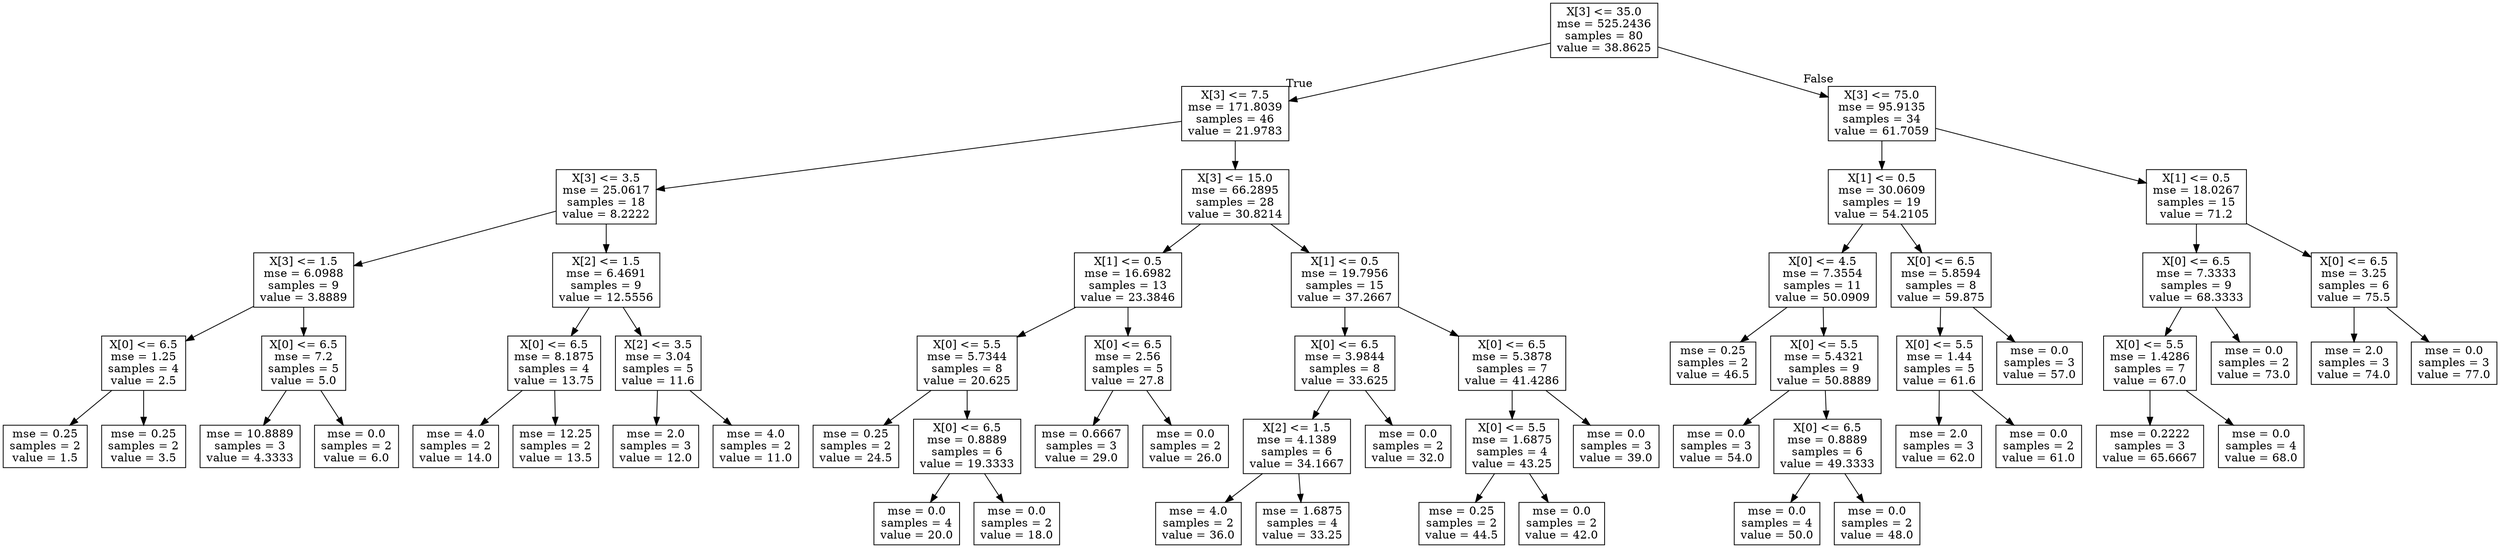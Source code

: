 digraph Tree {
node [shape=box] ;
0 [label="X[3] <= 35.0\nmse = 525.2436\nsamples = 80\nvalue = 38.8625"] ;
1 [label="X[3] <= 7.5\nmse = 171.8039\nsamples = 46\nvalue = 21.9783"] ;
0 -> 1 [labeldistance=2.5, labelangle=45, headlabel="True"] ;
2 [label="X[3] <= 3.5\nmse = 25.0617\nsamples = 18\nvalue = 8.2222"] ;
1 -> 2 ;
3 [label="X[3] <= 1.5\nmse = 6.0988\nsamples = 9\nvalue = 3.8889"] ;
2 -> 3 ;
4 [label="X[0] <= 6.5\nmse = 1.25\nsamples = 4\nvalue = 2.5"] ;
3 -> 4 ;
5 [label="mse = 0.25\nsamples = 2\nvalue = 1.5"] ;
4 -> 5 ;
6 [label="mse = 0.25\nsamples = 2\nvalue = 3.5"] ;
4 -> 6 ;
7 [label="X[0] <= 6.5\nmse = 7.2\nsamples = 5\nvalue = 5.0"] ;
3 -> 7 ;
8 [label="mse = 10.8889\nsamples = 3\nvalue = 4.3333"] ;
7 -> 8 ;
9 [label="mse = 0.0\nsamples = 2\nvalue = 6.0"] ;
7 -> 9 ;
10 [label="X[2] <= 1.5\nmse = 6.4691\nsamples = 9\nvalue = 12.5556"] ;
2 -> 10 ;
11 [label="X[0] <= 6.5\nmse = 8.1875\nsamples = 4\nvalue = 13.75"] ;
10 -> 11 ;
12 [label="mse = 4.0\nsamples = 2\nvalue = 14.0"] ;
11 -> 12 ;
13 [label="mse = 12.25\nsamples = 2\nvalue = 13.5"] ;
11 -> 13 ;
14 [label="X[2] <= 3.5\nmse = 3.04\nsamples = 5\nvalue = 11.6"] ;
10 -> 14 ;
15 [label="mse = 2.0\nsamples = 3\nvalue = 12.0"] ;
14 -> 15 ;
16 [label="mse = 4.0\nsamples = 2\nvalue = 11.0"] ;
14 -> 16 ;
17 [label="X[3] <= 15.0\nmse = 66.2895\nsamples = 28\nvalue = 30.8214"] ;
1 -> 17 ;
18 [label="X[1] <= 0.5\nmse = 16.6982\nsamples = 13\nvalue = 23.3846"] ;
17 -> 18 ;
19 [label="X[0] <= 5.5\nmse = 5.7344\nsamples = 8\nvalue = 20.625"] ;
18 -> 19 ;
20 [label="mse = 0.25\nsamples = 2\nvalue = 24.5"] ;
19 -> 20 ;
21 [label="X[0] <= 6.5\nmse = 0.8889\nsamples = 6\nvalue = 19.3333"] ;
19 -> 21 ;
22 [label="mse = 0.0\nsamples = 4\nvalue = 20.0"] ;
21 -> 22 ;
23 [label="mse = 0.0\nsamples = 2\nvalue = 18.0"] ;
21 -> 23 ;
24 [label="X[0] <= 6.5\nmse = 2.56\nsamples = 5\nvalue = 27.8"] ;
18 -> 24 ;
25 [label="mse = 0.6667\nsamples = 3\nvalue = 29.0"] ;
24 -> 25 ;
26 [label="mse = 0.0\nsamples = 2\nvalue = 26.0"] ;
24 -> 26 ;
27 [label="X[1] <= 0.5\nmse = 19.7956\nsamples = 15\nvalue = 37.2667"] ;
17 -> 27 ;
28 [label="X[0] <= 6.5\nmse = 3.9844\nsamples = 8\nvalue = 33.625"] ;
27 -> 28 ;
29 [label="X[2] <= 1.5\nmse = 4.1389\nsamples = 6\nvalue = 34.1667"] ;
28 -> 29 ;
30 [label="mse = 4.0\nsamples = 2\nvalue = 36.0"] ;
29 -> 30 ;
31 [label="mse = 1.6875\nsamples = 4\nvalue = 33.25"] ;
29 -> 31 ;
32 [label="mse = 0.0\nsamples = 2\nvalue = 32.0"] ;
28 -> 32 ;
33 [label="X[0] <= 6.5\nmse = 5.3878\nsamples = 7\nvalue = 41.4286"] ;
27 -> 33 ;
34 [label="X[0] <= 5.5\nmse = 1.6875\nsamples = 4\nvalue = 43.25"] ;
33 -> 34 ;
35 [label="mse = 0.25\nsamples = 2\nvalue = 44.5"] ;
34 -> 35 ;
36 [label="mse = 0.0\nsamples = 2\nvalue = 42.0"] ;
34 -> 36 ;
37 [label="mse = 0.0\nsamples = 3\nvalue = 39.0"] ;
33 -> 37 ;
38 [label="X[3] <= 75.0\nmse = 95.9135\nsamples = 34\nvalue = 61.7059"] ;
0 -> 38 [labeldistance=2.5, labelangle=-45, headlabel="False"] ;
39 [label="X[1] <= 0.5\nmse = 30.0609\nsamples = 19\nvalue = 54.2105"] ;
38 -> 39 ;
40 [label="X[0] <= 4.5\nmse = 7.3554\nsamples = 11\nvalue = 50.0909"] ;
39 -> 40 ;
41 [label="mse = 0.25\nsamples = 2\nvalue = 46.5"] ;
40 -> 41 ;
42 [label="X[0] <= 5.5\nmse = 5.4321\nsamples = 9\nvalue = 50.8889"] ;
40 -> 42 ;
43 [label="mse = 0.0\nsamples = 3\nvalue = 54.0"] ;
42 -> 43 ;
44 [label="X[0] <= 6.5\nmse = 0.8889\nsamples = 6\nvalue = 49.3333"] ;
42 -> 44 ;
45 [label="mse = 0.0\nsamples = 4\nvalue = 50.0"] ;
44 -> 45 ;
46 [label="mse = 0.0\nsamples = 2\nvalue = 48.0"] ;
44 -> 46 ;
47 [label="X[0] <= 6.5\nmse = 5.8594\nsamples = 8\nvalue = 59.875"] ;
39 -> 47 ;
48 [label="X[0] <= 5.5\nmse = 1.44\nsamples = 5\nvalue = 61.6"] ;
47 -> 48 ;
49 [label="mse = 2.0\nsamples = 3\nvalue = 62.0"] ;
48 -> 49 ;
50 [label="mse = 0.0\nsamples = 2\nvalue = 61.0"] ;
48 -> 50 ;
51 [label="mse = 0.0\nsamples = 3\nvalue = 57.0"] ;
47 -> 51 ;
52 [label="X[1] <= 0.5\nmse = 18.0267\nsamples = 15\nvalue = 71.2"] ;
38 -> 52 ;
53 [label="X[0] <= 6.5\nmse = 7.3333\nsamples = 9\nvalue = 68.3333"] ;
52 -> 53 ;
54 [label="X[0] <= 5.5\nmse = 1.4286\nsamples = 7\nvalue = 67.0"] ;
53 -> 54 ;
55 [label="mse = 0.2222\nsamples = 3\nvalue = 65.6667"] ;
54 -> 55 ;
56 [label="mse = 0.0\nsamples = 4\nvalue = 68.0"] ;
54 -> 56 ;
57 [label="mse = 0.0\nsamples = 2\nvalue = 73.0"] ;
53 -> 57 ;
58 [label="X[0] <= 6.5\nmse = 3.25\nsamples = 6\nvalue = 75.5"] ;
52 -> 58 ;
59 [label="mse = 2.0\nsamples = 3\nvalue = 74.0"] ;
58 -> 59 ;
60 [label="mse = 0.0\nsamples = 3\nvalue = 77.0"] ;
58 -> 60 ;
}